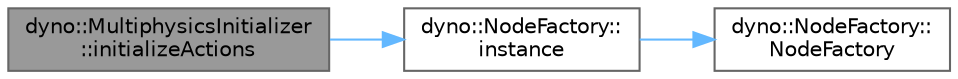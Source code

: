 digraph "dyno::MultiphysicsInitializer::initializeActions"
{
 // LATEX_PDF_SIZE
  bgcolor="transparent";
  edge [fontname=Helvetica,fontsize=10,labelfontname=Helvetica,labelfontsize=10];
  node [fontname=Helvetica,fontsize=10,shape=box,height=0.2,width=0.4];
  rankdir="LR";
  Node1 [id="Node000001",label="dyno::MultiphysicsInitializer\l::initializeActions",height=0.2,width=0.4,color="gray40", fillcolor="grey60", style="filled", fontcolor="black",tooltip=" "];
  Node1 -> Node2 [id="edge1_Node000001_Node000002",color="steelblue1",style="solid",tooltip=" "];
  Node2 [id="Node000002",label="dyno::NodeFactory::\linstance",height=0.2,width=0.4,color="grey40", fillcolor="white", style="filled",URL="$classdyno_1_1_node_factory.html#a2af35245b77faa975d112f3cab41fd29",tooltip=" "];
  Node2 -> Node3 [id="edge2_Node000002_Node000003",color="steelblue1",style="solid",tooltip=" "];
  Node3 [id="Node000003",label="dyno::NodeFactory::\lNodeFactory",height=0.2,width=0.4,color="grey40", fillcolor="white", style="filled",URL="$classdyno_1_1_node_factory.html#a15939f28f204fd9a4c099a59a2ca24c8",tooltip=" "];
}
